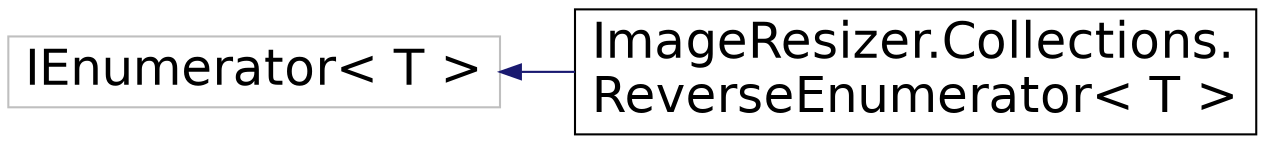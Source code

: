 digraph "Graphical Class Hierarchy"
{
  edge [fontname="Helvetica",fontsize="24",labelfontname="Helvetica",labelfontsize="24"];
  node [fontname="Helvetica",fontsize="24",shape=record];
  rankdir="LR";
  Node1 [label="IEnumerator\< T \>",height=0.2,width=0.4,color="grey75", fillcolor="white", style="filled"];
  Node1 -> Node2 [dir="back",color="midnightblue",fontsize="24",style="solid",fontname="Helvetica"];
  Node2 [label="ImageResizer.Collections.\lReverseEnumerator\< T \>",height=0.2,width=0.4,color="black", fillcolor="white", style="filled",URL="$class_image_resizer_1_1_collections_1_1_reverse_enumerator_3_01_t_01_4.html"];
}
